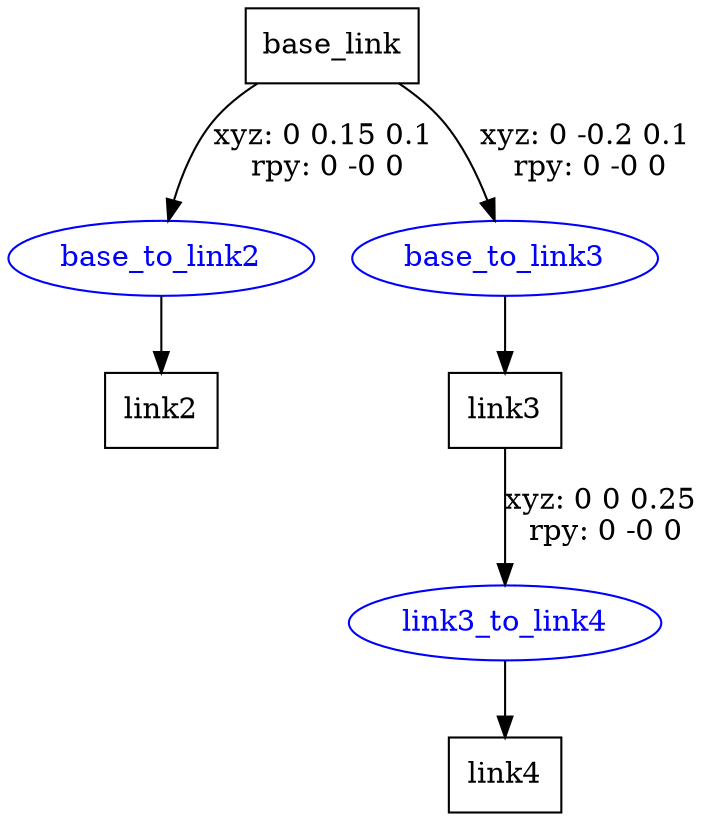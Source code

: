 digraph G {
node [shape=box];
"base_link" [label="base_link"];
"link2" [label="link2"];
"link3" [label="link3"];
"link4" [label="link4"];
node [shape=ellipse, color=blue, fontcolor=blue];
"base_link" -> "base_to_link2" [label="xyz: 0 0.15 0.1 \nrpy: 0 -0 0"]
"base_to_link2" -> "link2"
"base_link" -> "base_to_link3" [label="xyz: 0 -0.2 0.1 \nrpy: 0 -0 0"]
"base_to_link3" -> "link3"
"link3" -> "link3_to_link4" [label="xyz: 0 0 0.25 \nrpy: 0 -0 0"]
"link3_to_link4" -> "link4"
}
